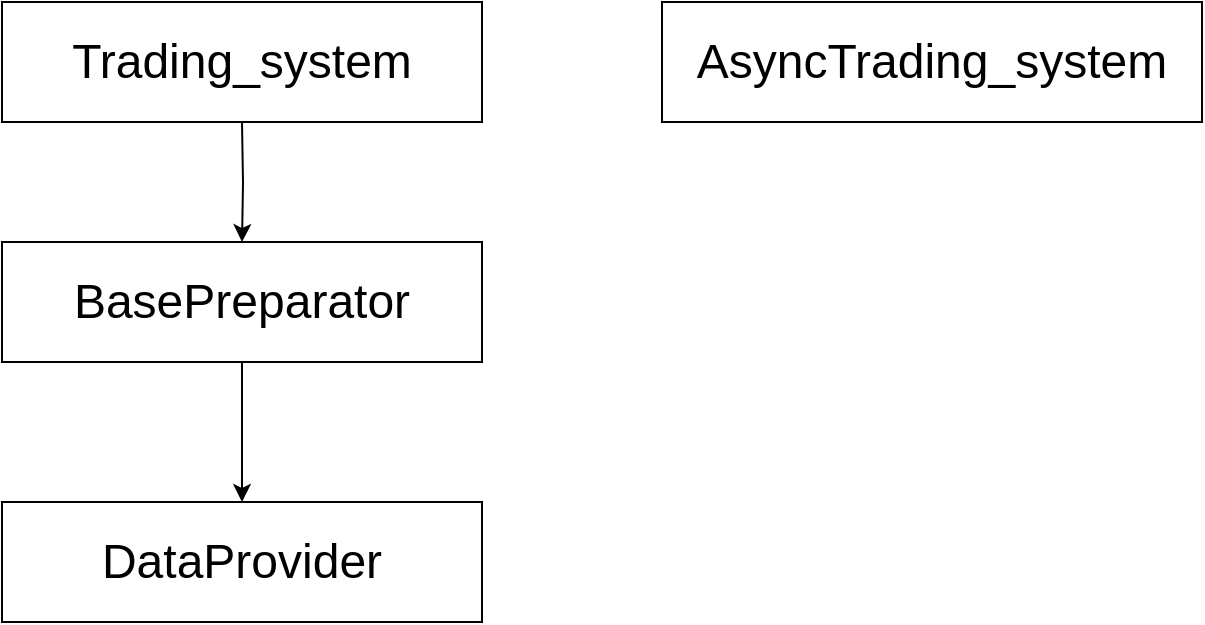 <mxfile version="24.7.6">
  <diagram name="第 1 页" id="SDOEiuFJKP3wH-4CS8k9">
    <mxGraphModel dx="819" dy="422" grid="1" gridSize="10" guides="1" tooltips="1" connect="1" arrows="1" fold="1" page="1" pageScale="1" pageWidth="827" pageHeight="1169" math="0" shadow="0">
      <root>
        <mxCell id="0" />
        <mxCell id="1" parent="0" />
        <mxCell id="4nxn5QBFErgZFxEq-GJf-3" value="" style="edgeStyle=orthogonalEdgeStyle;rounded=0;orthogonalLoop=1;jettySize=auto;html=1;" edge="1" parent="1" target="4nxn5QBFErgZFxEq-GJf-2">
          <mxGeometry relative="1" as="geometry">
            <mxPoint x="330" y="320" as="sourcePoint" />
          </mxGeometry>
        </mxCell>
        <mxCell id="4nxn5QBFErgZFxEq-GJf-5" value="" style="edgeStyle=orthogonalEdgeStyle;rounded=0;orthogonalLoop=1;jettySize=auto;html=1;" edge="1" parent="1" source="4nxn5QBFErgZFxEq-GJf-2" target="4nxn5QBFErgZFxEq-GJf-4">
          <mxGeometry relative="1" as="geometry" />
        </mxCell>
        <mxCell id="4nxn5QBFErgZFxEq-GJf-2" value="&lt;font style=&quot;font-size: 24px;&quot;&gt;BasePreparator&lt;/font&gt;" style="whiteSpace=wrap;html=1;" vertex="1" parent="1">
          <mxGeometry x="210" y="380" width="240" height="60" as="geometry" />
        </mxCell>
        <mxCell id="4nxn5QBFErgZFxEq-GJf-4" value="&lt;font style=&quot;font-size: 24px;&quot;&gt;DataProvider&lt;/font&gt;" style="rounded=0;whiteSpace=wrap;html=1;" vertex="1" parent="1">
          <mxGeometry x="210" y="510" width="240" height="60" as="geometry" />
        </mxCell>
        <mxCell id="4nxn5QBFErgZFxEq-GJf-6" value="&lt;span style=&quot;font-size: 24px;&quot;&gt;Trading_system&lt;/span&gt;" style="rounded=0;whiteSpace=wrap;html=1;" vertex="1" parent="1">
          <mxGeometry x="210" y="260" width="240" height="60" as="geometry" />
        </mxCell>
        <mxCell id="4nxn5QBFErgZFxEq-GJf-7" value="&lt;font style=&quot;font-size: 24px;&quot;&gt;AsyncTrading_system&lt;/font&gt;" style="rounded=0;whiteSpace=wrap;html=1;" vertex="1" parent="1">
          <mxGeometry x="540" y="260" width="270" height="60" as="geometry" />
        </mxCell>
      </root>
    </mxGraphModel>
  </diagram>
</mxfile>
